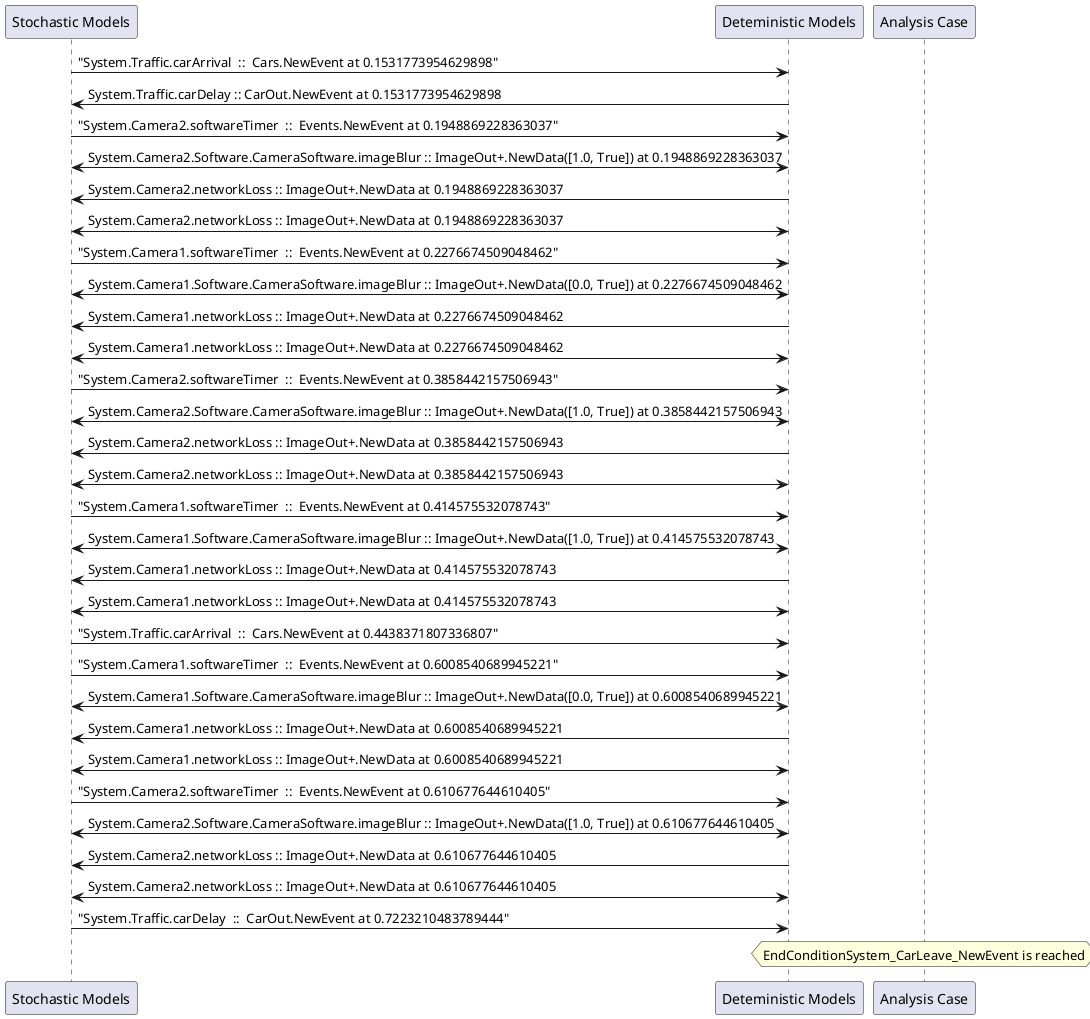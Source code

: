 
	@startuml
	participant "Stochastic Models" as stochmodel
	participant "Deteministic Models" as detmodel
	participant "Analysis Case" as analysis
	{20596_stop} stochmodel -> detmodel : "System.Traffic.carArrival  ::  Cars.NewEvent at 0.1531773954629898"
{20602_start} detmodel -> stochmodel : System.Traffic.carDelay :: CarOut.NewEvent at 0.1531773954629898
{20580_stop} stochmodel -> detmodel : "System.Camera2.softwareTimer  ::  Events.NewEvent at 0.1948869228363037"
detmodel <-> stochmodel : System.Camera2.Software.CameraSoftware.imageBlur :: ImageOut+.NewData([1.0, True]) at 0.1948869228363037
detmodel -> stochmodel : System.Camera2.networkLoss :: ImageOut+.NewData at 0.1948869228363037
detmodel <-> stochmodel : System.Camera2.networkLoss :: ImageOut+.NewData at 0.1948869228363037
{20564_stop} stochmodel -> detmodel : "System.Camera1.softwareTimer  ::  Events.NewEvent at 0.2276674509048462"
detmodel <-> stochmodel : System.Camera1.Software.CameraSoftware.imageBlur :: ImageOut+.NewData([0.0, True]) at 0.2276674509048462
detmodel -> stochmodel : System.Camera1.networkLoss :: ImageOut+.NewData at 0.2276674509048462
detmodel <-> stochmodel : System.Camera1.networkLoss :: ImageOut+.NewData at 0.2276674509048462
{20581_stop} stochmodel -> detmodel : "System.Camera2.softwareTimer  ::  Events.NewEvent at 0.3858442157506943"
detmodel <-> stochmodel : System.Camera2.Software.CameraSoftware.imageBlur :: ImageOut+.NewData([1.0, True]) at 0.3858442157506943
detmodel -> stochmodel : System.Camera2.networkLoss :: ImageOut+.NewData at 0.3858442157506943
detmodel <-> stochmodel : System.Camera2.networkLoss :: ImageOut+.NewData at 0.3858442157506943
{20565_stop} stochmodel -> detmodel : "System.Camera1.softwareTimer  ::  Events.NewEvent at 0.414575532078743"
detmodel <-> stochmodel : System.Camera1.Software.CameraSoftware.imageBlur :: ImageOut+.NewData([1.0, True]) at 0.414575532078743
detmodel -> stochmodel : System.Camera1.networkLoss :: ImageOut+.NewData at 0.414575532078743
detmodel <-> stochmodel : System.Camera1.networkLoss :: ImageOut+.NewData at 0.414575532078743
{20597_stop} stochmodel -> detmodel : "System.Traffic.carArrival  ::  Cars.NewEvent at 0.4438371807336807"
{20566_stop} stochmodel -> detmodel : "System.Camera1.softwareTimer  ::  Events.NewEvent at 0.6008540689945221"
detmodel <-> stochmodel : System.Camera1.Software.CameraSoftware.imageBlur :: ImageOut+.NewData([0.0, True]) at 0.6008540689945221
detmodel -> stochmodel : System.Camera1.networkLoss :: ImageOut+.NewData at 0.6008540689945221
detmodel <-> stochmodel : System.Camera1.networkLoss :: ImageOut+.NewData at 0.6008540689945221
{20582_stop} stochmodel -> detmodel : "System.Camera2.softwareTimer  ::  Events.NewEvent at 0.610677644610405"
detmodel <-> stochmodel : System.Camera2.Software.CameraSoftware.imageBlur :: ImageOut+.NewData([1.0, True]) at 0.610677644610405
detmodel -> stochmodel : System.Camera2.networkLoss :: ImageOut+.NewData at 0.610677644610405
detmodel <-> stochmodel : System.Camera2.networkLoss :: ImageOut+.NewData at 0.610677644610405
{20602_stop} stochmodel -> detmodel : "System.Traffic.carDelay  ::  CarOut.NewEvent at 0.7223210483789444"
{20602_start} <-> {20602_stop} : delay
hnote over analysis 
EndConditionSystem_CarLeave_NewEvent is reached
endnote
@enduml